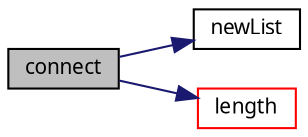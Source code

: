 digraph "connect"
{
  edge [fontname="Verdana",fontsize="10",labelfontname="Verdana",labelfontsize="10"];
  node [fontname="Verdana",fontsize="10",shape=record];
  rankdir="LR";
  Node1 [label="connect",height=0.2,width=0.4,color="black", fillcolor="grey75", style="filled", fontcolor="black"];
  Node1 -> Node2 [color="midnightblue",fontsize="10",style="solid",fontname="Verdana"];
  Node2 [label="newList",height=0.2,width=0.4,color="black", fillcolor="white", style="filled",URL="$map_8h.html#a905817d750193d08dfcfe7317badc268",tooltip="Get new list. "];
  Node1 -> Node3 [color="midnightblue",fontsize="10",style="solid",fontname="Verdana"];
  Node3 [label="length",height=0.2,width=0.4,color="red", fillcolor="white", style="filled",URL="$map_8h.html#a50b08f6c885fcdd21b4c53dc2082bf55",tooltip="Get length between u and X. "];
}

